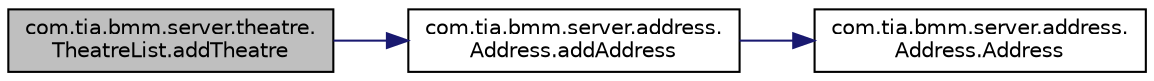 digraph "com.tia.bmm.server.theatre.TheatreList.addTheatre"
{
 // INTERACTIVE_SVG=YES
 // LATEX_PDF_SIZE
  edge [fontname="Helvetica",fontsize="10",labelfontname="Helvetica",labelfontsize="10"];
  node [fontname="Helvetica",fontsize="10",shape=record];
  rankdir="LR";
  Node1 [label="com.tia.bmm.server.theatre.\lTheatreList.addTheatre",height=0.2,width=0.4,color="black", fillcolor="grey75", style="filled", fontcolor="black",tooltip=" "];
  Node1 -> Node2 [color="midnightblue",fontsize="10",style="solid"];
  Node2 [label="com.tia.bmm.server.address.\lAddress.addAddress",height=0.2,width=0.4,color="black", fillcolor="white", style="filled",URL="$d5/da1/classcom_1_1tia_1_1bmm_1_1server_1_1address_1_1_address.html#a30cfc0cc2cbcfe047a637fea1f6e44a1",tooltip=" "];
  Node2 -> Node3 [color="midnightblue",fontsize="10",style="solid"];
  Node3 [label="com.tia.bmm.server.address.\lAddress.Address",height=0.2,width=0.4,color="black", fillcolor="white", style="filled",URL="$d5/da1/classcom_1_1tia_1_1bmm_1_1server_1_1address_1_1_address.html#ab4968435414b4e23792e69dabbaa72ac",tooltip=" "];
}
